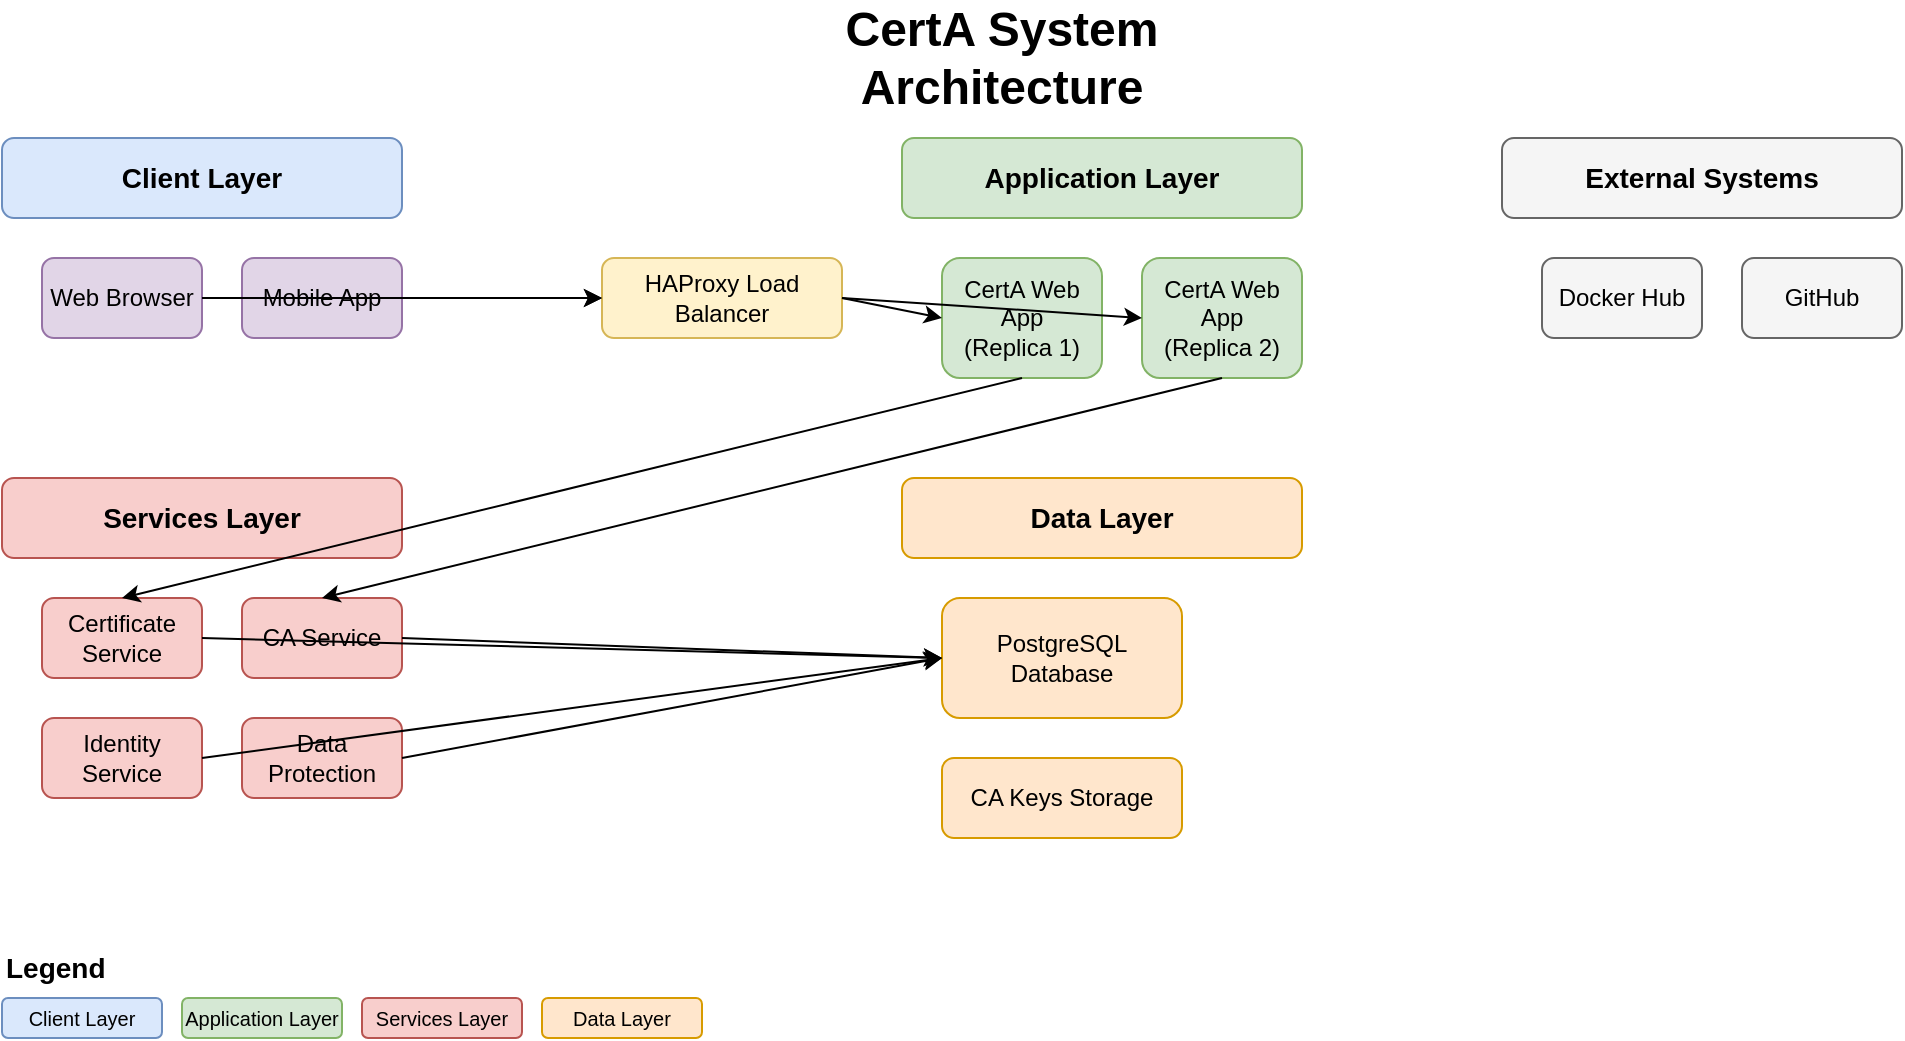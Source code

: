 <mxfile version="24.7.17" type="device">
  <diagram name="System Architecture" id="system-arch">
    <mxGraphModel dx="1422" dy="794" grid="1" gridSize="10" guides="1" tooltips="1" connect="1" arrows="1" fold="1" page="1" pageScale="1" pageWidth="1169" pageHeight="827" math="0" shadow="0">
      <root>
        <mxCell id="0" />
        <mxCell id="1" parent="0" />
        
        <!-- Title -->
        <mxCell id="title" value="CertA System Architecture" style="text;html=1;strokeColor=none;fillColor=none;align=center;verticalAlign=middle;whiteSpace=wrap;rounded=0;fontSize=24;fontStyle=1;" vertex="1" parent="1">
          <mxGeometry x="400" y="20" width="300" height="40" as="geometry" />
        </mxCell>
        
        <!-- Client Layer -->
        <mxCell id="client-layer" value="Client Layer" style="rounded=1;whiteSpace=wrap;html=1;fillColor=#dae8fc;strokeColor=#6c8ebf;fontSize=14;fontStyle=1;" vertex="1" parent="1">
          <mxGeometry x="50" y="80" width="200" height="40" as="geometry" />
        </mxCell>
        
        <mxCell id="web-browser" value="Web Browser" style="rounded=1;whiteSpace=wrap;html=1;fillColor=#e1d5e7;strokeColor=#9673a6;" vertex="1" parent="1">
          <mxGeometry x="70" y="140" width="80" height="40" as="geometry" />
        </mxCell>
        
        <mxCell id="mobile-app" value="Mobile App" style="rounded=1;whiteSpace=wrap;html=1;fillColor=#e1d5e7;strokeColor=#9673a6;" vertex="1" parent="1">
          <mxGeometry x="170" y="140" width="80" height="40" as="geometry" />
        </mxCell>
        
        <!-- Load Balancer -->
        <mxCell id="load-balancer" value="HAProxy Load Balancer" style="rounded=1;whiteSpace=wrap;html=1;fillColor=#fff2cc;strokeColor=#d6b656;" vertex="1" parent="1">
          <mxGeometry x="350" y="140" width="120" height="40" as="geometry" />
        </mxCell>
        
        <!-- Application Layer -->
        <mxCell id="app-layer" value="Application Layer" style="rounded=1;whiteSpace=wrap;html=1;fillColor=#d5e8d4;strokeColor=#82b366;fontSize=14;fontStyle=1;" vertex="1" parent="1">
          <mxGeometry x="500" y="80" width="200" height="40" as="geometry" />
        </mxCell>
        
        <mxCell id="web-app-1" value="CertA Web App&#xa;(Replica 1)" style="rounded=1;whiteSpace=wrap;html=1;fillColor=#d5e8d4;strokeColor=#82b366;" vertex="1" parent="1">
          <mxGeometry x="520" y="140" width="80" height="60" as="geometry" />
        </mxCell>
        
        <mxCell id="web-app-2" value="CertA Web App&#xa;(Replica 2)" style="rounded=1;whiteSpace=wrap;html=1;fillColor=#d5e8d4;strokeColor=#82b366;" vertex="1" parent="1">
          <mxGeometry x="620" y="140" width="80" height="60" as="geometry" />
        </mxCell>
        
        <!-- Services Layer -->
        <mxCell id="services-layer" value="Services Layer" style="rounded=1;whiteSpace=wrap;html=1;fillColor=#f8cecc;strokeColor=#b85450;fontSize=14;fontStyle=1;" vertex="1" parent="1">
          <mxGeometry x="50" y="250" width="200" height="40" as="geometry" />
        </mxCell>
        
        <mxCell id="cert-service" value="Certificate Service" style="rounded=1;whiteSpace=wrap;html=1;fillColor=#f8cecc;strokeColor=#b85450;" vertex="1" parent="1">
          <mxGeometry x="70" y="310" width="80" height="40" as="geometry" />
        </mxCell>
        
        <mxCell id="ca-service" value="CA Service" style="rounded=1;whiteSpace=wrap;html=1;fillColor=#f8cecc;strokeColor=#b85450;" vertex="1" parent="1">
          <mxGeometry x="170" y="310" width="80" height="40" as="geometry" />
        </mxCell>
        
        <mxCell id="identity-service" value="Identity Service" style="rounded=1;whiteSpace=wrap;html=1;fillColor=#f8cecc;strokeColor=#b85450;" vertex="1" parent="1">
          <mxGeometry x="70" y="370" width="80" height="40" as="geometry" />
        </mxCell>
        
        <mxCell id="data-protection" value="Data Protection" style="rounded=1;whiteSpace=wrap;html=1;fillColor=#f8cecc;strokeColor=#b85450;" vertex="1" parent="1">
          <mxGeometry x="170" y="370" width="80" height="40" as="geometry" />
        </mxCell>
        
        <!-- Data Layer -->
        <mxCell id="data-layer" value="Data Layer" style="rounded=1;whiteSpace=wrap;html=1;fillColor=#ffe6cc;strokeColor=#d79b00;fontSize=14;fontStyle=1;" vertex="1" parent="1">
          <mxGeometry x="500" y="250" width="200" height="40" as="geometry" />
        </mxCell>
        
        <mxCell id="postgresql" value="PostgreSQL Database" style="rounded=1;whiteSpace=wrap;html=1;fillColor=#ffe6cc;strokeColor=#d79b00;" vertex="1" parent="1">
          <mxGeometry x="520" y="310" width="120" height="60" as="geometry" />
        </mxCell>
        
        <mxCell id="ca-keys" value="CA Keys Storage" style="rounded=1;whiteSpace=wrap;html=1;fillColor=#ffe6cc;strokeColor=#d79b00;" vertex="1" parent="1">
          <mxGeometry x="520" y="390" width="120" height="40" as="geometry" />
        </mxCell>
        
        <!-- External Systems -->
        <mxCell id="external-layer" value="External Systems" style="rounded=1;whiteSpace=wrap;html=1;fillColor=#f5f5f5;strokeColor=#666666;fontSize=14;fontStyle=1;" vertex="1" parent="1">
          <mxGeometry x="800" y="80" width="200" height="40" as="geometry" />
        </mxCell>
        
        <mxCell id="docker-hub" value="Docker Hub" style="rounded=1;whiteSpace=wrap;html=1;fillColor=#f5f5f5;strokeColor=#666666;" vertex="1" parent="1">
          <mxGeometry x="820" y="140" width="80" height="40" as="geometry" />
        </mxCell>
        
        <mxCell id="github" value="GitHub" style="rounded=1;whiteSpace=wrap;html=1;fillColor=#f5f5f5;strokeColor=#666666;" vertex="1" parent="1">
          <mxGeometry x="920" y="140" width="80" height="40" as="geometry" />
        </mxCell>
        
        <!-- Connections -->
        <mxCell id="conn1" value="" style="endArrow=classic;html=1;rounded=0;exitX=1;exitY=0.5;exitDx=0;exitDy=0;entryX=0;entryY=0.5;entryDx=0;entryDy=0;" edge="1" parent="1" source="web-browser" target="load-balancer">
          <mxGeometry width="50" height="50" relative="1" as="geometry">
            <mxPoint x="160" y="160" as="sourcePoint" />
            <mxPoint x="210" y="110" as="targetPoint" />
          </mxGeometry>
        </mxCell>
        
        <mxCell id="conn2" value="" style="endArrow=classic;html=1;rounded=0;exitX=1;exitY=0.5;exitDx=0;exitDy=0;entryX=0;entryY=0.5;entryDx=0;entryDy=0;" edge="1" parent="1" source="mobile-app" target="load-balancer">
          <mxGeometry width="50" height="50" relative="1" as="geometry">
            <mxPoint x="260" y="160" as="sourcePoint" />
            <mxPoint x="310" y="110" as="targetPoint" />
          </mxGeometry>
        </mxCell>
        
        <mxCell id="conn3" value="" style="endArrow=classic;html=1;rounded=0;exitX=1;exitY=0.5;exitDx=0;exitDy=0;entryX=0;entryY=0.5;entryDx=0;entryDy=0;" edge="1" parent="1" source="load-balancer" target="web-app-1">
          <mxGeometry width="50" height="50" relative="1" as="geometry">
            <mxPoint x="480" y="160" as="sourcePoint" />
            <mxPoint x="530" y="110" as="targetPoint" />
          </mxGeometry>
        </mxCell>
        
        <mxCell id="conn4" value="" style="endArrow=classic;html=1;rounded=0;exitX=1;exitY=0.5;exitDx=0;exitDy=0;entryX=0;entryY=0.5;entryDx=0;entryDy=0;" edge="1" parent="1" source="load-balancer" target="web-app-2">
          <mxGeometry width="50" height="50" relative="1" as="geometry">
            <mxPoint x="480" y="160" as="sourcePoint" />
            <mxPoint x="530" y="110" as="targetPoint" />
          </mxGeometry>
        </mxCell>
        
        <mxCell id="conn5" value="" style="endArrow=classic;html=1;rounded=0;exitX=0.5;exitY=1;exitDx=0;exitDy=0;entryX=0.5;entryY=0;entryDx=0;entryDy=0;" edge="1" parent="1" source="web-app-1" target="cert-service">
          <mxGeometry width="50" height="50" relative="1" as="geometry">
            <mxPoint x="560" y="210" as="sourcePoint" />
            <mxPoint x="110" y="260" as="targetPoint" />
          </mxGeometry>
        </mxCell>
        
        <mxCell id="conn6" value="" style="endArrow=classic;html=1;rounded=0;exitX=0.5;exitY=1;exitDx=0;exitDy=0;entryX=0.5;entryY=0;entryDx=0;entryDy=0;" edge="1" parent="1" source="web-app-2" target="ca-service">
          <mxGeometry width="50" height="50" relative="1" as="geometry">
            <mxPoint x="660" y="210" as="sourcePoint" />
            <mxPoint x="210" y="260" as="targetPoint" />
          </mxGeometry>
        </mxCell>
        
        <mxCell id="conn7" value="" style="endArrow=classic;html=1;rounded=0;exitX=1;exitY=0.5;exitDx=0;exitDy=0;entryX=0;entryY=0.5;entryDx=0;entryDy=0;" edge="1" parent="1" source="cert-service" target="postgresql">
          <mxGeometry width="50" height="50" relative="1" as="geometry">
            <mxPoint x="160" y="330" as="sourcePoint" />
            <mxPoint x="210" y="280" as="targetPoint" />
          </mxGeometry>
        </mxCell>
        
        <mxCell id="conn8" value="" style="endArrow=classic;html=1;rounded=0;exitX=1;exitY=0.5;exitDx=0;exitDy=0;entryX=0;entryY=0.5;entryDx=0;entryDy=0;" edge="1" parent="1" source="ca-service" target="postgresql">
          <mxGeometry width="50" height="50" relative="1" as="geometry">
            <mxPoint x="260" y="330" as="sourcePoint" />
            <mxPoint x="310" y="280" as="targetPoint" />
          </mxGeometry>
        </mxCell>
        
        <mxCell id="conn9" value="" style="endArrow=classic;html=1;rounded=0;exitX=1;exitY=0.5;exitDx=0;exitDy=0;entryX=0;entryY=0.5;entryDx=0;entryDy=0;" edge="1" parent="1" source="identity-service" target="postgresql">
          <mxGeometry width="50" height="50" relative="1" as="geometry">
            <mxPoint x="160" y="390" as="sourcePoint" />
            <mxPoint x="210" y="340" as="targetPoint" />
          </mxGeometry>
        </mxCell>
        
        <mxCell id="conn10" value="" style="endArrow=classic;html=1;rounded=0;exitX=1;exitY=0.5;exitDx=0;exitDy=0;entryX=0;entryY=0.5;entryDx=0;entryDy=0;" edge="1" parent="1" source="data-protection" target="postgresql">
          <mxGeometry width="50" height="50" relative="1" as="geometry">
            <mxPoint x="260" y="390" as="sourcePoint" />
            <mxPoint x="310" y="340" as="targetPoint" />
          </mxGeometry>
        </mxCell>
        
        <!-- Legend -->
        <mxCell id="legend" value="Legend" style="text;html=1;strokeColor=none;fillColor=none;align=left;verticalAlign=top;whiteSpace=wrap;rounded=0;fontSize=14;fontStyle=1;" vertex="1" parent="1">
          <mxGeometry x="50" y="480" width="100" height="30" as="geometry" />
        </mxCell>
        
        <mxCell id="legend1" value="Client Layer" style="rounded=1;whiteSpace=wrap;html=1;fillColor=#dae8fc;strokeColor=#6c8ebf;fontSize=10;" vertex="1" parent="1">
          <mxGeometry x="50" y="510" width="80" height="20" as="geometry" />
        </mxCell>
        
        <mxCell id="legend2" value="Application Layer" style="rounded=1;whiteSpace=wrap;html=1;fillColor=#d5e8d4;strokeColor=#82b366;fontSize=10;" vertex="1" parent="1">
          <mxGeometry x="140" y="510" width="80" height="20" as="geometry" />
        </mxCell>
        
        <mxCell id="legend3" value="Services Layer" style="rounded=1;whiteSpace=wrap;html=1;fillColor=#f8cecc;strokeColor=#b85450;fontSize=10;" vertex="1" parent="1">
          <mxGeometry x="230" y="510" width="80" height="20" as="geometry" />
        </mxCell>
        
        <mxCell id="legend4" value="Data Layer" style="rounded=1;whiteSpace=wrap;html=1;fillColor=#ffe6cc;strokeColor=#d79b00;fontSize=10;" vertex="1" parent="1">
          <mxGeometry x="320" y="510" width="80" height="20" as="geometry" />
        </mxCell>
        
      </root>
    </mxGraphModel>
  </diagram>
</mxfile>
